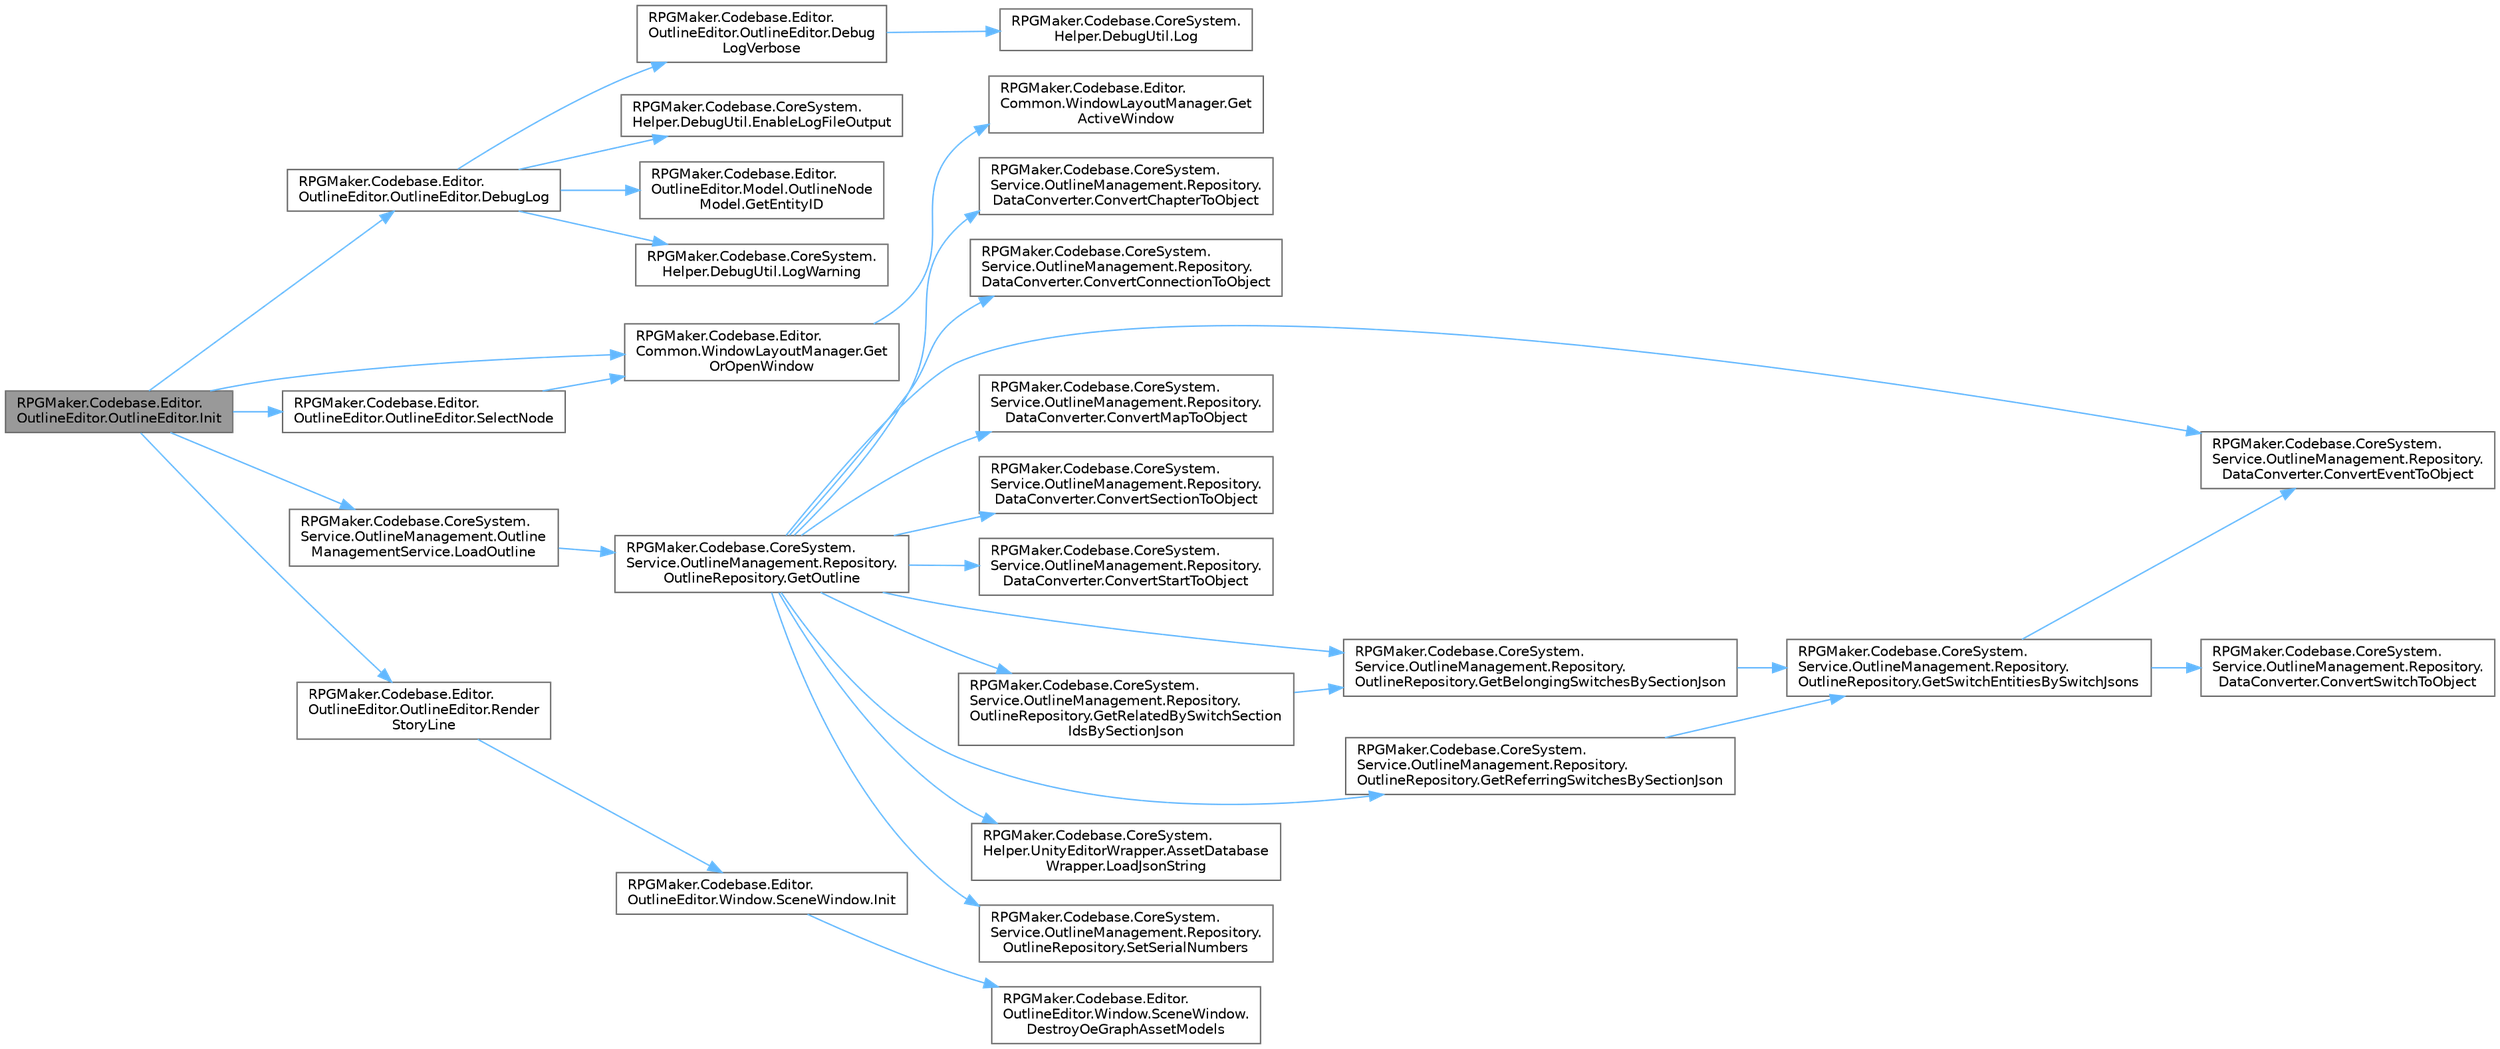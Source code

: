 digraph "RPGMaker.Codebase.Editor.OutlineEditor.OutlineEditor.Init"
{
 // LATEX_PDF_SIZE
  bgcolor="transparent";
  edge [fontname=Helvetica,fontsize=10,labelfontname=Helvetica,labelfontsize=10];
  node [fontname=Helvetica,fontsize=10,shape=box,height=0.2,width=0.4];
  rankdir="LR";
  Node1 [id="Node000001",label="RPGMaker.Codebase.Editor.\lOutlineEditor.OutlineEditor.Init",height=0.2,width=0.4,color="gray40", fillcolor="grey60", style="filled", fontcolor="black",tooltip=" "];
  Node1 -> Node2 [id="edge1_Node000001_Node000002",color="steelblue1",style="solid",tooltip=" "];
  Node2 [id="Node000002",label="RPGMaker.Codebase.Editor.\lOutlineEditor.OutlineEditor.DebugLog",height=0.2,width=0.4,color="grey40", fillcolor="white", style="filled",URL="$db/d92/class_r_p_g_maker_1_1_codebase_1_1_editor_1_1_outline_editor_1_1_outline_editor.html#a5b0fe13da1b0fd8aad15b0fb691ba272",tooltip="アウトラインエディタが整合性の取れている状態か確認をする。"];
  Node2 -> Node3 [id="edge2_Node000002_Node000003",color="steelblue1",style="solid",tooltip=" "];
  Node3 [id="Node000003",label="RPGMaker.Codebase.Editor.\lOutlineEditor.OutlineEditor.Debug\lLogVerbose",height=0.2,width=0.4,color="grey40", fillcolor="white", style="filled",URL="$db/d92/class_r_p_g_maker_1_1_codebase_1_1_editor_1_1_outline_editor_1_1_outline_editor.html#a2e59591b1341e48f800627e8fb9d7284",tooltip=" "];
  Node3 -> Node4 [id="edge3_Node000003_Node000004",color="steelblue1",style="solid",tooltip=" "];
  Node4 [id="Node000004",label="RPGMaker.Codebase.CoreSystem.\lHelper.DebugUtil.Log",height=0.2,width=0.4,color="grey40", fillcolor="white", style="filled",URL="$d0/dba/class_r_p_g_maker_1_1_codebase_1_1_core_system_1_1_helper_1_1_debug_util.html#ae769554710c95a408921ec8596769145",tooltip="オブジェクトを文字列化してUnityコンソールに表示する。"];
  Node2 -> Node5 [id="edge4_Node000002_Node000005",color="steelblue1",style="solid",tooltip=" "];
  Node5 [id="Node000005",label="RPGMaker.Codebase.CoreSystem.\lHelper.DebugUtil.EnableLogFileOutput",height=0.2,width=0.4,color="grey40", fillcolor="white", style="filled",URL="$d0/dba/class_r_p_g_maker_1_1_codebase_1_1_core_system_1_1_helper_1_1_debug_util.html#aa7a83b1c2a4a5c9b605ac827ac953e0c",tooltip="デバッグ用ログをファイルに出力をするフラグを設定する。"];
  Node2 -> Node6 [id="edge5_Node000002_Node000006",color="steelblue1",style="solid",tooltip=" "];
  Node6 [id="Node000006",label="RPGMaker.Codebase.Editor.\lOutlineEditor.Model.OutlineNode\lModel.GetEntityID",height=0.2,width=0.4,color="grey40", fillcolor="white", style="filled",URL="$d0/dca/class_r_p_g_maker_1_1_codebase_1_1_editor_1_1_outline_editor_1_1_model_1_1_outline_node_model.html#a81dab536f222dd8c0aea53e29ac14a10",tooltip=" "];
  Node2 -> Node7 [id="edge6_Node000002_Node000007",color="steelblue1",style="solid",tooltip=" "];
  Node7 [id="Node000007",label="RPGMaker.Codebase.CoreSystem.\lHelper.DebugUtil.LogWarning",height=0.2,width=0.4,color="grey40", fillcolor="white", style="filled",URL="$d0/dba/class_r_p_g_maker_1_1_codebase_1_1_core_system_1_1_helper_1_1_debug_util.html#a6f68e12e2f77835f0734dde740a47814",tooltip="オブジェクトを文字列化して警告メッセージをUnityコンソールに表示する。"];
  Node1 -> Node8 [id="edge7_Node000001_Node000008",color="steelblue1",style="solid",tooltip=" "];
  Node8 [id="Node000008",label="RPGMaker.Codebase.Editor.\lCommon.WindowLayoutManager.Get\lOrOpenWindow",height=0.2,width=0.4,color="grey40", fillcolor="white", style="filled",URL="$d1/dcb/class_r_p_g_maker_1_1_codebase_1_1_editor_1_1_common_1_1_window_layout_manager.html#a800df5ea8f1279e857a7930eadc791c4",tooltip=" "];
  Node8 -> Node9 [id="edge8_Node000008_Node000009",color="steelblue1",style="solid",tooltip=" "];
  Node9 [id="Node000009",label="RPGMaker.Codebase.Editor.\lCommon.WindowLayoutManager.Get\lActiveWindow",height=0.2,width=0.4,color="grey40", fillcolor="white", style="filled",URL="$d1/dcb/class_r_p_g_maker_1_1_codebase_1_1_editor_1_1_common_1_1_window_layout_manager.html#a5d6a0f96e987d3d534af55f13296b8c1",tooltip=" "];
  Node1 -> Node10 [id="edge9_Node000001_Node000010",color="steelblue1",style="solid",tooltip=" "];
  Node10 [id="Node000010",label="RPGMaker.Codebase.CoreSystem.\lService.OutlineManagement.Outline\lManagementService.LoadOutline",height=0.2,width=0.4,color="grey40", fillcolor="white", style="filled",URL="$da/dcb/class_r_p_g_maker_1_1_codebase_1_1_core_system_1_1_service_1_1_outline_management_1_1_outline_management_service.html#a9f1abc6a7ffa41bd499048bc45378600",tooltip="😁 輪郭読込"];
  Node10 -> Node11 [id="edge10_Node000010_Node000011",color="steelblue1",style="solid",tooltip=" "];
  Node11 [id="Node000011",label="RPGMaker.Codebase.CoreSystem.\lService.OutlineManagement.Repository.\lOutlineRepository.GetOutline",height=0.2,width=0.4,color="grey40", fillcolor="white", style="filled",URL="$de/dff/class_r_p_g_maker_1_1_codebase_1_1_core_system_1_1_service_1_1_outline_management_1_1_repository_1_1_outline_repository.html#ab4206d0eabd2d2cc1353d1c44c69cb0e",tooltip="アウトラインデータをJSONから読み出す."];
  Node11 -> Node12 [id="edge11_Node000011_Node000012",color="steelblue1",style="solid",tooltip=" "];
  Node12 [id="Node000012",label="RPGMaker.Codebase.CoreSystem.\lService.OutlineManagement.Repository.\lDataConverter.ConvertChapterToObject",height=0.2,width=0.4,color="grey40", fillcolor="white", style="filled",URL="$d3/d2d/class_r_p_g_maker_1_1_codebase_1_1_core_system_1_1_service_1_1_outline_management_1_1_repository_1_1_data_converter.html#ab0b0410c577fffa972a868c88c6e26a0",tooltip="😁 章からオブジェクトへ変換"];
  Node11 -> Node13 [id="edge12_Node000011_Node000013",color="steelblue1",style="solid",tooltip=" "];
  Node13 [id="Node000013",label="RPGMaker.Codebase.CoreSystem.\lService.OutlineManagement.Repository.\lDataConverter.ConvertConnectionToObject",height=0.2,width=0.4,color="grey40", fillcolor="white", style="filled",URL="$d3/d2d/class_r_p_g_maker_1_1_codebase_1_1_core_system_1_1_service_1_1_outline_management_1_1_repository_1_1_data_converter.html#a3795b184424bfc26f9f65104b7b5a5a4",tooltip="😁 接続からオブジェクトへ変換"];
  Node11 -> Node14 [id="edge13_Node000011_Node000014",color="steelblue1",style="solid",tooltip=" "];
  Node14 [id="Node000014",label="RPGMaker.Codebase.CoreSystem.\lService.OutlineManagement.Repository.\lDataConverter.ConvertEventToObject",height=0.2,width=0.4,color="grey40", fillcolor="white", style="filled",URL="$d3/d2d/class_r_p_g_maker_1_1_codebase_1_1_core_system_1_1_service_1_1_outline_management_1_1_repository_1_1_data_converter.html#ad333ad090a39413269a8672cef756d34",tooltip="😁 イベントからオブジェクトへ変換"];
  Node11 -> Node15 [id="edge14_Node000011_Node000015",color="steelblue1",style="solid",tooltip=" "];
  Node15 [id="Node000015",label="RPGMaker.Codebase.CoreSystem.\lService.OutlineManagement.Repository.\lDataConverter.ConvertMapToObject",height=0.2,width=0.4,color="grey40", fillcolor="white", style="filled",URL="$d3/d2d/class_r_p_g_maker_1_1_codebase_1_1_core_system_1_1_service_1_1_outline_management_1_1_repository_1_1_data_converter.html#ab241e4e42980fef46c47eec586b52716",tooltip="😁 マップからオブジェクトへ変換"];
  Node11 -> Node16 [id="edge15_Node000011_Node000016",color="steelblue1",style="solid",tooltip=" "];
  Node16 [id="Node000016",label="RPGMaker.Codebase.CoreSystem.\lService.OutlineManagement.Repository.\lDataConverter.ConvertSectionToObject",height=0.2,width=0.4,color="grey40", fillcolor="white", style="filled",URL="$d3/d2d/class_r_p_g_maker_1_1_codebase_1_1_core_system_1_1_service_1_1_outline_management_1_1_repository_1_1_data_converter.html#a5d0ed1b81e5823826cfacdb47f598ede",tooltip="😁 区画からオブジェクトへ変換"];
  Node11 -> Node17 [id="edge16_Node000011_Node000017",color="steelblue1",style="solid",tooltip=" "];
  Node17 [id="Node000017",label="RPGMaker.Codebase.CoreSystem.\lService.OutlineManagement.Repository.\lDataConverter.ConvertStartToObject",height=0.2,width=0.4,color="grey40", fillcolor="white", style="filled",URL="$d3/d2d/class_r_p_g_maker_1_1_codebase_1_1_core_system_1_1_service_1_1_outline_management_1_1_repository_1_1_data_converter.html#a2c9a9418598d956c5192f2b09f8863d6",tooltip="😁 開始からオブジェクトへ変換"];
  Node11 -> Node18 [id="edge17_Node000011_Node000018",color="steelblue1",style="solid",tooltip=" "];
  Node18 [id="Node000018",label="RPGMaker.Codebase.CoreSystem.\lService.OutlineManagement.Repository.\lOutlineRepository.GetBelongingSwitchesBySectionJson",height=0.2,width=0.4,color="grey40", fillcolor="white", style="filled",URL="$de/dff/class_r_p_g_maker_1_1_codebase_1_1_core_system_1_1_service_1_1_outline_management_1_1_repository_1_1_outline_repository.html#ac6d1aed2332b1fa36364ec56b62f5b2b",tooltip="😁 当該セクションに「属している（セクション内でON/OFFする）」スイッチ一覧を取得する."];
  Node18 -> Node19 [id="edge18_Node000018_Node000019",color="steelblue1",style="solid",tooltip=" "];
  Node19 [id="Node000019",label="RPGMaker.Codebase.CoreSystem.\lService.OutlineManagement.Repository.\lOutlineRepository.GetSwitchEntitiesBySwitchJsons",height=0.2,width=0.4,color="grey40", fillcolor="white", style="filled",URL="$de/dff/class_r_p_g_maker_1_1_codebase_1_1_core_system_1_1_service_1_1_outline_management_1_1_repository_1_1_outline_repository.html#a2c057d48f8e10f9a1a22e96e8a33942b",tooltip="😁 スイッチごとにイベントデータを紐づけて（Entity化して）返す."];
  Node19 -> Node14 [id="edge19_Node000019_Node000014",color="steelblue1",style="solid",tooltip=" "];
  Node19 -> Node20 [id="edge20_Node000019_Node000020",color="steelblue1",style="solid",tooltip=" "];
  Node20 [id="Node000020",label="RPGMaker.Codebase.CoreSystem.\lService.OutlineManagement.Repository.\lDataConverter.ConvertSwitchToObject",height=0.2,width=0.4,color="grey40", fillcolor="white", style="filled",URL="$d3/d2d/class_r_p_g_maker_1_1_codebase_1_1_core_system_1_1_service_1_1_outline_management_1_1_repository_1_1_data_converter.html#afe451347f00b7722352a315482ab78af",tooltip="😁 スイッチをオブジェクトへ変換"];
  Node11 -> Node21 [id="edge21_Node000011_Node000021",color="steelblue1",style="solid",tooltip=" "];
  Node21 [id="Node000021",label="RPGMaker.Codebase.CoreSystem.\lService.OutlineManagement.Repository.\lOutlineRepository.GetReferringSwitchesBySectionJson",height=0.2,width=0.4,color="grey40", fillcolor="white", style="filled",URL="$de/dff/class_r_p_g_maker_1_1_codebase_1_1_core_system_1_1_service_1_1_outline_management_1_1_repository_1_1_outline_repository.html#aed2ac70b4498e88c85a34d95a3f263a7",tooltip="😁 当該セクション内のイベント等に対する「条件となっている」スイッチ一覧を取得する."];
  Node21 -> Node19 [id="edge22_Node000021_Node000019",color="steelblue1",style="solid",tooltip=" "];
  Node11 -> Node22 [id="edge23_Node000011_Node000022",color="steelblue1",style="solid",tooltip=" "];
  Node22 [id="Node000022",label="RPGMaker.Codebase.CoreSystem.\lService.OutlineManagement.Repository.\lOutlineRepository.GetRelatedBySwitchSection\lIdsBySectionJson",height=0.2,width=0.4,color="grey40", fillcolor="white", style="filled",URL="$de/dff/class_r_p_g_maker_1_1_codebase_1_1_core_system_1_1_service_1_1_outline_management_1_1_repository_1_1_outline_repository.html#a11d660ff3dfc7e9b81f279b49516aada",tooltip="😁 区画JSONによるスイッチ区画Idによる関連取得"];
  Node22 -> Node18 [id="edge24_Node000022_Node000018",color="steelblue1",style="solid",tooltip=" "];
  Node11 -> Node23 [id="edge25_Node000011_Node000023",color="steelblue1",style="solid",tooltip=" "];
  Node23 [id="Node000023",label="RPGMaker.Codebase.CoreSystem.\lHelper.UnityEditorWrapper.AssetDatabase\lWrapper.LoadJsonString",height=0.2,width=0.4,color="grey40", fillcolor="white", style="filled",URL="$d9/d20/class_r_p_g_maker_1_1_codebase_1_1_core_system_1_1_helper_1_1_unity_editor_wrapper_1_1_asset_database_wrapper.html#ab1557b81ee60a7dc4f85349106fe4244",tooltip=" "];
  Node11 -> Node24 [id="edge26_Node000011_Node000024",color="steelblue1",style="solid",tooltip=" "];
  Node24 [id="Node000024",label="RPGMaker.Codebase.CoreSystem.\lService.OutlineManagement.Repository.\lOutlineRepository.SetSerialNumbers",height=0.2,width=0.4,color="grey40", fillcolor="white", style="filled",URL="$de/dff/class_r_p_g_maker_1_1_codebase_1_1_core_system_1_1_service_1_1_outline_management_1_1_repository_1_1_outline_repository.html#abb94a113f66fae9d9ac4ec1661e66a6d",tooltip="連番設定"];
  Node1 -> Node25 [id="edge27_Node000001_Node000025",color="steelblue1",style="solid",tooltip=" "];
  Node25 [id="Node000025",label="RPGMaker.Codebase.Editor.\lOutlineEditor.OutlineEditor.Render\lStoryLine",height=0.2,width=0.4,color="grey40", fillcolor="white", style="filled",URL="$db/d92/class_r_p_g_maker_1_1_codebase_1_1_editor_1_1_outline_editor_1_1_outline_editor.html#acefb1260a800fdc6401db19fe0a86533",tooltip=" "];
  Node25 -> Node26 [id="edge28_Node000025_Node000026",color="steelblue1",style="solid",tooltip=" "];
  Node26 [id="Node000026",label="RPGMaker.Codebase.Editor.\lOutlineEditor.Window.SceneWindow.Init",height=0.2,width=0.4,color="grey40", fillcolor="white", style="filled",URL="$dc/dca/class_r_p_g_maker_1_1_codebase_1_1_editor_1_1_outline_editor_1_1_window_1_1_scene_window.html#a6354bb1ac02506610793963aeede5062",tooltip=" "];
  Node26 -> Node27 [id="edge29_Node000026_Node000027",color="steelblue1",style="solid",tooltip=" "];
  Node27 [id="Node000027",label="RPGMaker.Codebase.Editor.\lOutlineEditor.Window.SceneWindow.\lDestroyOeGraphAssetModels",height=0.2,width=0.4,color="grey40", fillcolor="white", style="filled",URL="$dc/dca/class_r_p_g_maker_1_1_codebase_1_1_editor_1_1_outline_editor_1_1_window_1_1_scene_window.html#a1f53dce9e2cd3cc25839a2f3ade9f690",tooltip=" "];
  Node1 -> Node28 [id="edge30_Node000001_Node000028",color="steelblue1",style="solid",tooltip=" "];
  Node28 [id="Node000028",label="RPGMaker.Codebase.Editor.\lOutlineEditor.OutlineEditor.SelectNode",height=0.2,width=0.4,color="grey40", fillcolor="white", style="filled",URL="$db/d92/class_r_p_g_maker_1_1_codebase_1_1_editor_1_1_outline_editor_1_1_outline_editor.html#a363e2b6832e083e55b091e0e40ba0e4e",tooltip=" "];
  Node28 -> Node8 [id="edge31_Node000028_Node000008",color="steelblue1",style="solid",tooltip=" "];
}
